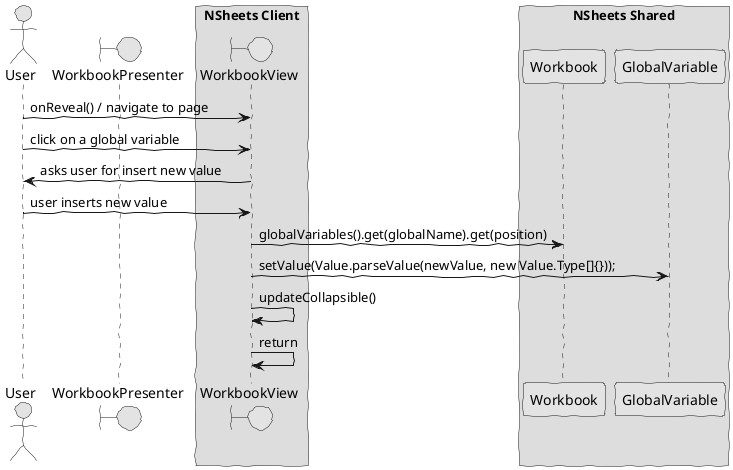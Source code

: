 @startuml design2
skinparam handwritten true
skinparam monochrome true
skinparam packageStyle rect
skinparam defaultFontName FG Virgil
skinparam shadowing false

actor User
boundary WorkbookView
boundary WorkbookPresenter

box "NSheets Client"
participant WorkbookView
end box

box "NSheets Shared"
participant Workbook
participant GlobalVariable
end box

User -> WorkbookView : onReveal() / navigate to page
User -> WorkbookView : click on a global variable
WorkbookView -> User : asks user for insert new value
User -> WorkbookView : user inserts new value

WorkbookView -> Workbook : globalVariables().get(globalName).get(position)
WorkbookView -> GlobalVariable : setValue(Value.parseValue(newValue, new Value.Type[]{}));

WorkbookView -> WorkbookView : updateCollapsible()
WorkbookView -> WorkbookView : return
@enduml
